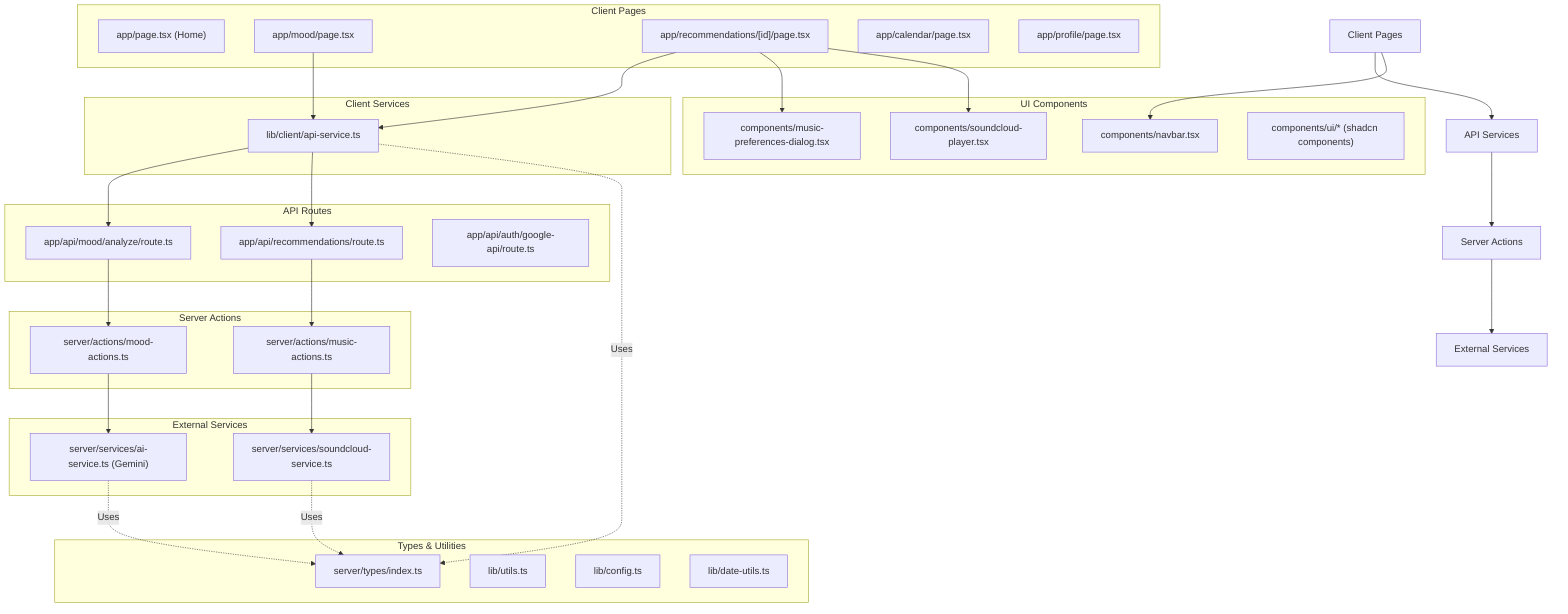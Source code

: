 graph TD;
    A["Client Pages"]-->B["API Services"]
    B-->C["Server Actions"]
    C-->D["External Services"]
    
    subgraph "Client Pages"
        A1["app/page.tsx (Home)"]
        A2["app/mood/page.tsx"]
        A3["app/recommendations/[id]/page.tsx"]
        A4["app/calendar/page.tsx"]
        A5["app/profile/page.tsx"]
    end
    
    subgraph "UI Components"
        U1["components/navbar.tsx"]
        U2["components/music-preferences-dialog.tsx"]
        U3["components/soundcloud-player.tsx"]
        U4["components/ui/* (shadcn components)"]
    end
    
    subgraph "Client Services"
        B1["lib/client/api-service.ts"]
    end
    
    subgraph "Server Actions"
        C1["server/actions/mood-actions.ts"]
        C2["server/actions/music-actions.ts"]
    end
    
    subgraph "API Routes"
        R1["app/api/mood/analyze/route.ts"]
        R2["app/api/recommendations/route.ts"]
        R3["app/api/auth/google-api/route.ts"]
    end
    
    subgraph "External Services"
        D1["server/services/ai-service.ts (Gemini)"]
        D2["server/services/soundcloud-service.ts"]
    end
    
    subgraph "Types & Utilities"
        T1["server/types/index.ts"]
        T2["lib/utils.ts"]
        T3["lib/config.ts"]
        T4["lib/date-utils.ts"]
    end
    
    A-->U1
    A2-->B1
    A3-->B1
    A3-->U2
    A3-->U3
    
    B1-->R1
    B1-->R2
    
    R1-->C1
    R2-->C2
    
    C1-->D1
    C2-->D2
    
    D1-.Uses.->T1
    D2-.Uses.->T1
    B1-.Uses.->T1